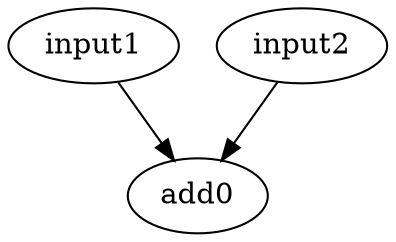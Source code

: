 digraph G {
add0[opcode=add];
input1[opcode=input];
input2[opcode=input];
//output3[opcide=input];q
input1->add0[operand=0]; //input->add
input2->add0[operand=1]; //input->add
//add0->output3[operand=0]; //add->output
}
